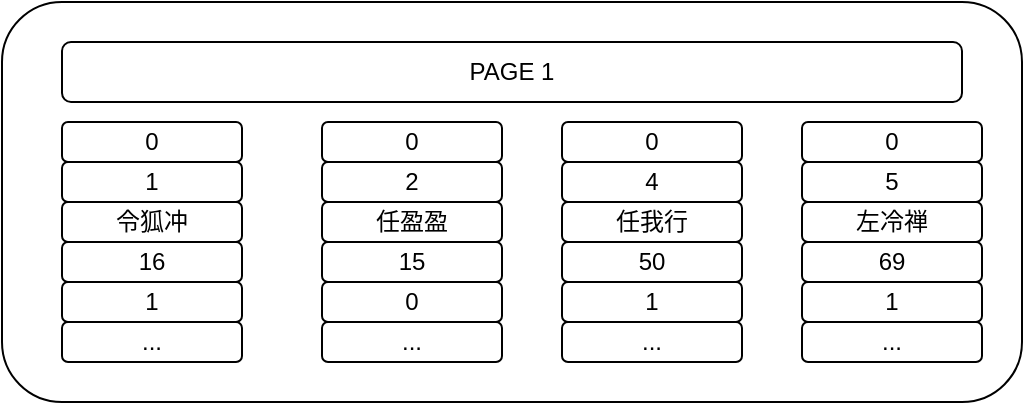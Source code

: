 <mxfile version="17.2.5" type="github">
  <diagram id="7UdDkVMXQPqJ16l7_mLh" name="第 1 页">
    <mxGraphModel dx="716" dy="345" grid="1" gridSize="10" guides="1" tooltips="1" connect="1" arrows="1" fold="1" page="1" pageScale="1" pageWidth="827" pageHeight="1169" math="0" shadow="0">
      <root>
        <mxCell id="0" />
        <mxCell id="1" parent="0" />
        <mxCell id="IbyFdjmPlWambPThYL8s-3" value="" style="rounded=1;whiteSpace=wrap;html=1;" vertex="1" parent="1">
          <mxGeometry x="80" y="280" width="510" height="200" as="geometry" />
        </mxCell>
        <mxCell id="IbyFdjmPlWambPThYL8s-4" value="0" style="rounded=1;whiteSpace=wrap;html=1;" vertex="1" parent="1">
          <mxGeometry x="110" y="340" width="90" height="20" as="geometry" />
        </mxCell>
        <mxCell id="IbyFdjmPlWambPThYL8s-5" value="1" style="rounded=1;whiteSpace=wrap;html=1;" vertex="1" parent="1">
          <mxGeometry x="110" y="360" width="90" height="20" as="geometry" />
        </mxCell>
        <mxCell id="IbyFdjmPlWambPThYL8s-6" value="令狐冲" style="rounded=1;whiteSpace=wrap;html=1;" vertex="1" parent="1">
          <mxGeometry x="110" y="380" width="90" height="20" as="geometry" />
        </mxCell>
        <mxCell id="IbyFdjmPlWambPThYL8s-7" value="16" style="rounded=1;whiteSpace=wrap;html=1;" vertex="1" parent="1">
          <mxGeometry x="110" y="400" width="90" height="20" as="geometry" />
        </mxCell>
        <mxCell id="IbyFdjmPlWambPThYL8s-8" value="1" style="rounded=1;whiteSpace=wrap;html=1;" vertex="1" parent="1">
          <mxGeometry x="110" y="420" width="90" height="20" as="geometry" />
        </mxCell>
        <mxCell id="IbyFdjmPlWambPThYL8s-9" value="..." style="rounded=1;whiteSpace=wrap;html=1;" vertex="1" parent="1">
          <mxGeometry x="110" y="440" width="90" height="20" as="geometry" />
        </mxCell>
        <mxCell id="IbyFdjmPlWambPThYL8s-10" value="0" style="rounded=1;whiteSpace=wrap;html=1;" vertex="1" parent="1">
          <mxGeometry x="240" y="340" width="90" height="20" as="geometry" />
        </mxCell>
        <mxCell id="IbyFdjmPlWambPThYL8s-11" value="2" style="rounded=1;whiteSpace=wrap;html=1;" vertex="1" parent="1">
          <mxGeometry x="240" y="360" width="90" height="20" as="geometry" />
        </mxCell>
        <mxCell id="IbyFdjmPlWambPThYL8s-12" value="任盈盈" style="rounded=1;whiteSpace=wrap;html=1;" vertex="1" parent="1">
          <mxGeometry x="240" y="380" width="90" height="20" as="geometry" />
        </mxCell>
        <mxCell id="IbyFdjmPlWambPThYL8s-13" value="15" style="rounded=1;whiteSpace=wrap;html=1;" vertex="1" parent="1">
          <mxGeometry x="240" y="400" width="90" height="20" as="geometry" />
        </mxCell>
        <mxCell id="IbyFdjmPlWambPThYL8s-14" value="0" style="rounded=1;whiteSpace=wrap;html=1;" vertex="1" parent="1">
          <mxGeometry x="240" y="420" width="90" height="20" as="geometry" />
        </mxCell>
        <mxCell id="IbyFdjmPlWambPThYL8s-15" value="..." style="rounded=1;whiteSpace=wrap;html=1;" vertex="1" parent="1">
          <mxGeometry x="240" y="440" width="90" height="20" as="geometry" />
        </mxCell>
        <mxCell id="IbyFdjmPlWambPThYL8s-22" value="0" style="rounded=1;whiteSpace=wrap;html=1;" vertex="1" parent="1">
          <mxGeometry x="360" y="340" width="90" height="20" as="geometry" />
        </mxCell>
        <mxCell id="IbyFdjmPlWambPThYL8s-23" value="4" style="rounded=1;whiteSpace=wrap;html=1;" vertex="1" parent="1">
          <mxGeometry x="360" y="360" width="90" height="20" as="geometry" />
        </mxCell>
        <mxCell id="IbyFdjmPlWambPThYL8s-24" value="任我行" style="rounded=1;whiteSpace=wrap;html=1;" vertex="1" parent="1">
          <mxGeometry x="360" y="380" width="90" height="20" as="geometry" />
        </mxCell>
        <mxCell id="IbyFdjmPlWambPThYL8s-25" value="50" style="rounded=1;whiteSpace=wrap;html=1;" vertex="1" parent="1">
          <mxGeometry x="360" y="400" width="90" height="20" as="geometry" />
        </mxCell>
        <mxCell id="IbyFdjmPlWambPThYL8s-26" value="1" style="rounded=1;whiteSpace=wrap;html=1;" vertex="1" parent="1">
          <mxGeometry x="360" y="420" width="90" height="20" as="geometry" />
        </mxCell>
        <mxCell id="IbyFdjmPlWambPThYL8s-27" value="..." style="rounded=1;whiteSpace=wrap;html=1;" vertex="1" parent="1">
          <mxGeometry x="360" y="440" width="90" height="20" as="geometry" />
        </mxCell>
        <mxCell id="IbyFdjmPlWambPThYL8s-28" value="0" style="rounded=1;whiteSpace=wrap;html=1;" vertex="1" parent="1">
          <mxGeometry x="480" y="340" width="90" height="20" as="geometry" />
        </mxCell>
        <mxCell id="IbyFdjmPlWambPThYL8s-29" value="5" style="rounded=1;whiteSpace=wrap;html=1;" vertex="1" parent="1">
          <mxGeometry x="480" y="360" width="90" height="20" as="geometry" />
        </mxCell>
        <mxCell id="IbyFdjmPlWambPThYL8s-30" value="左冷禅" style="rounded=1;whiteSpace=wrap;html=1;" vertex="1" parent="1">
          <mxGeometry x="480" y="380" width="90" height="20" as="geometry" />
        </mxCell>
        <mxCell id="IbyFdjmPlWambPThYL8s-31" value="69" style="rounded=1;whiteSpace=wrap;html=1;" vertex="1" parent="1">
          <mxGeometry x="480" y="400" width="90" height="20" as="geometry" />
        </mxCell>
        <mxCell id="IbyFdjmPlWambPThYL8s-32" value="1" style="rounded=1;whiteSpace=wrap;html=1;" vertex="1" parent="1">
          <mxGeometry x="480" y="420" width="90" height="20" as="geometry" />
        </mxCell>
        <mxCell id="IbyFdjmPlWambPThYL8s-33" value="..." style="rounded=1;whiteSpace=wrap;html=1;" vertex="1" parent="1">
          <mxGeometry x="480" y="440" width="90" height="20" as="geometry" />
        </mxCell>
        <mxCell id="IbyFdjmPlWambPThYL8s-34" value="PAGE 1" style="rounded=1;whiteSpace=wrap;html=1;" vertex="1" parent="1">
          <mxGeometry x="110" y="300" width="450" height="30" as="geometry" />
        </mxCell>
      </root>
    </mxGraphModel>
  </diagram>
</mxfile>
